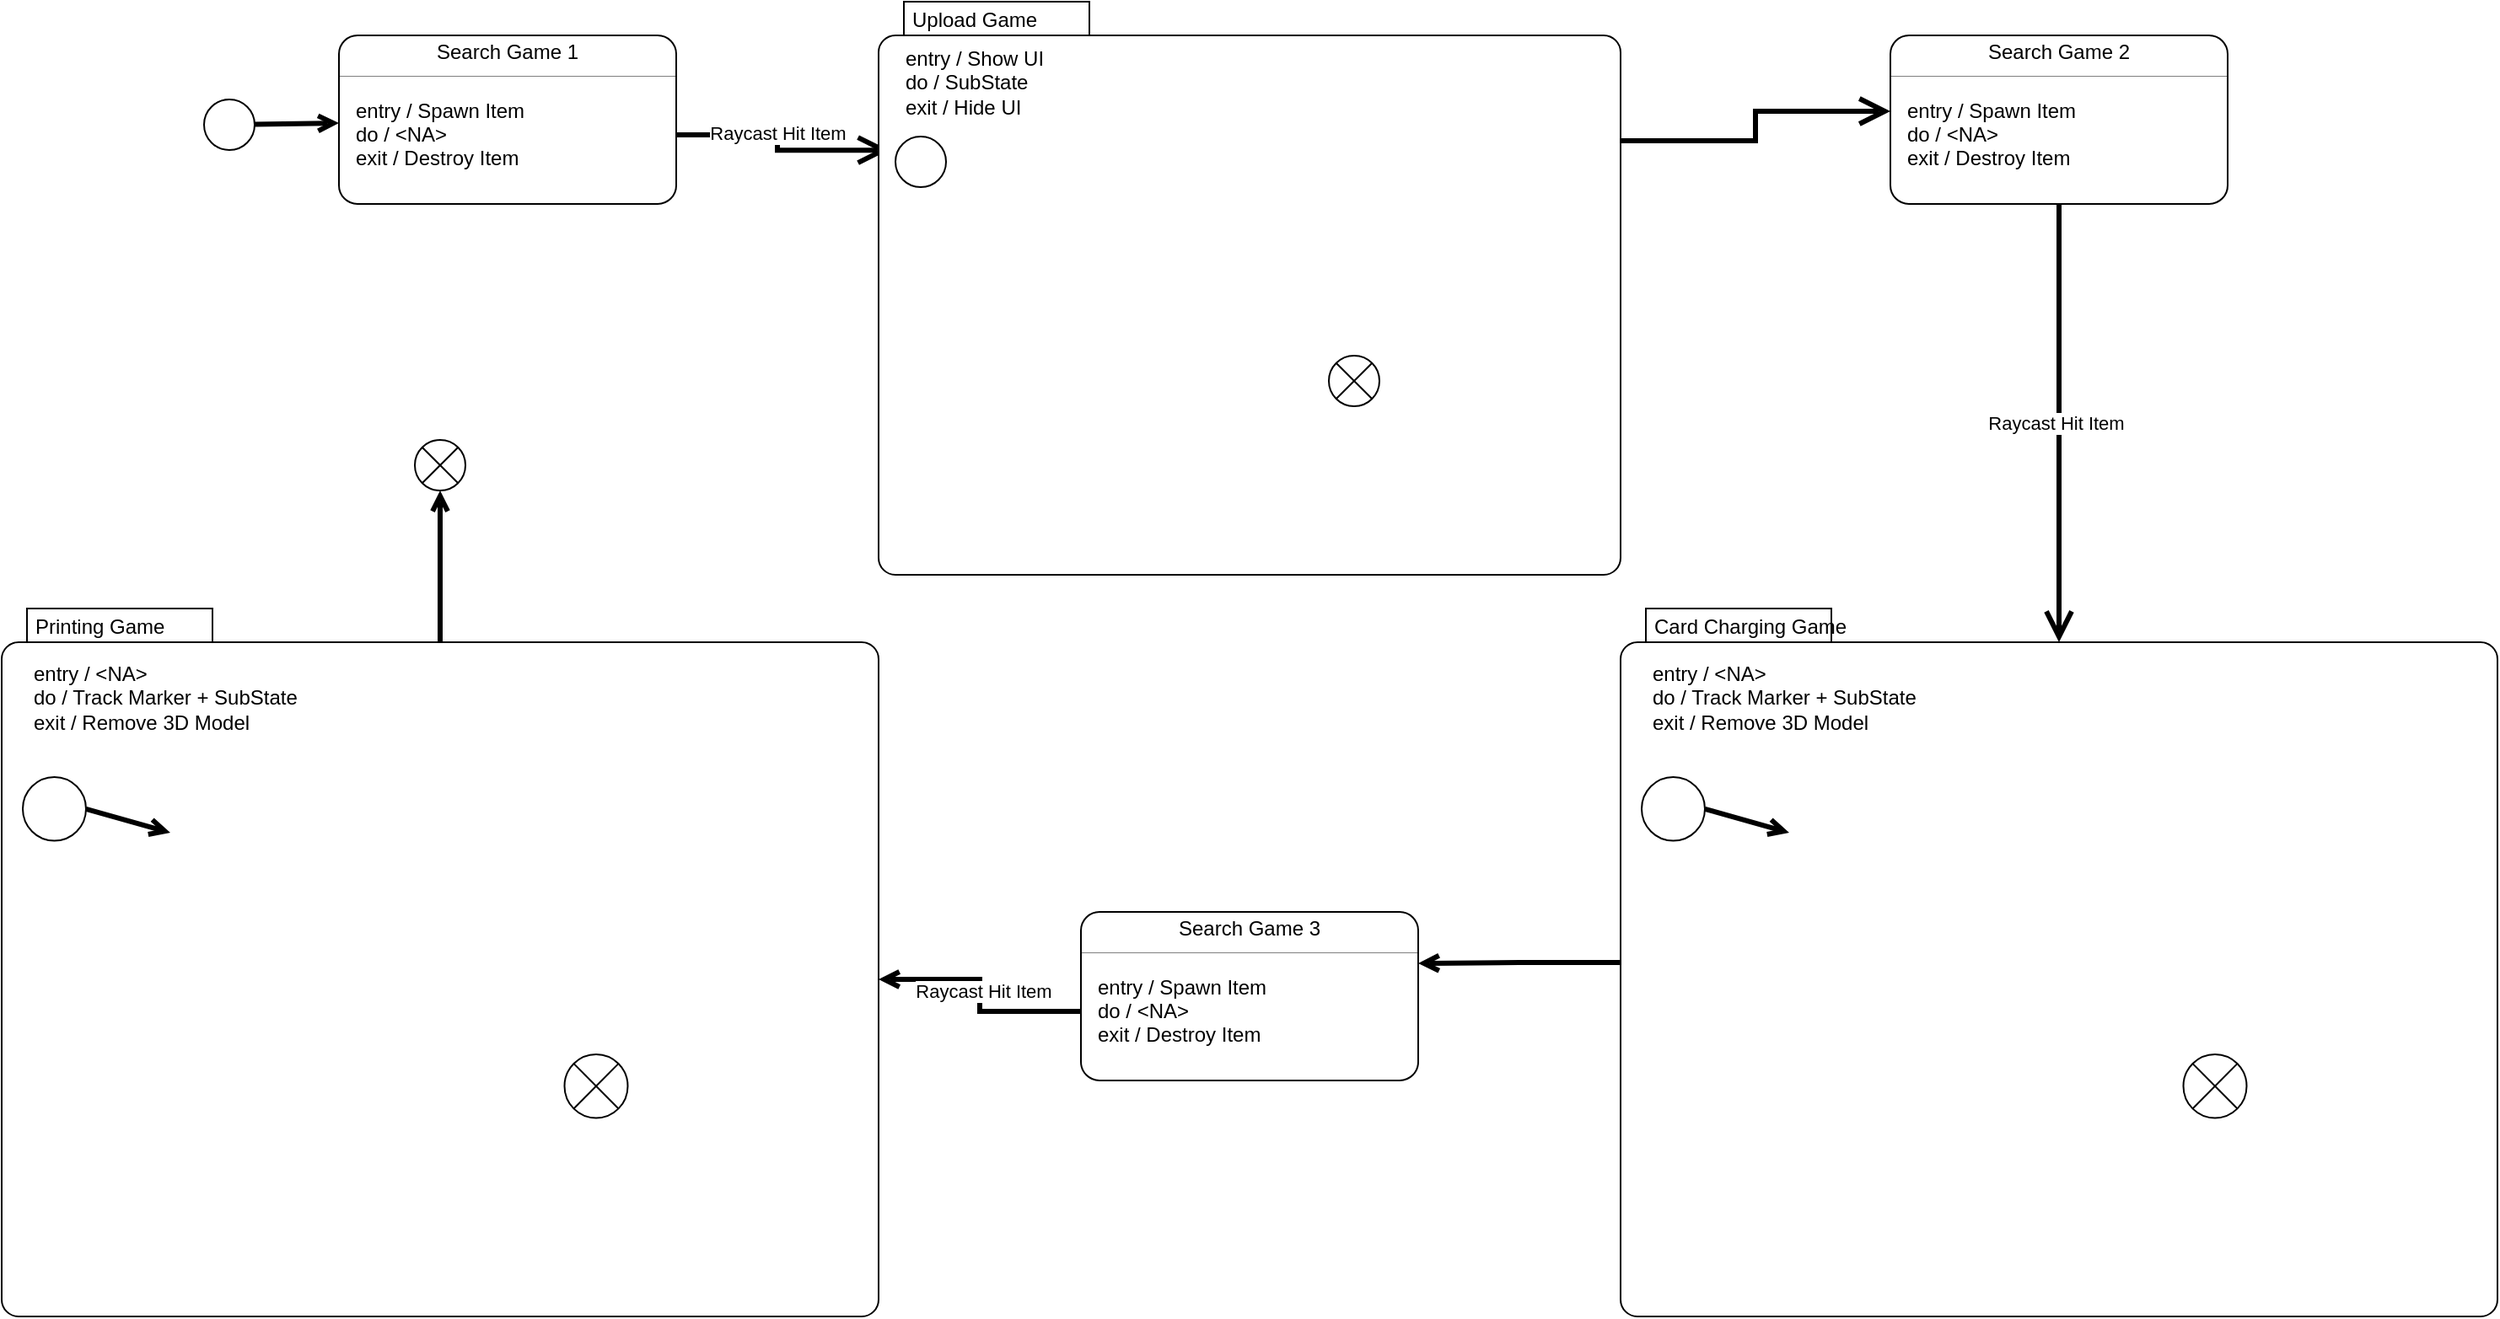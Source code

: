 <mxfile version="24.8.3">
  <diagram name="Seite-1" id="wQY5KsPMTsWH1tA1Gdz1">
    <mxGraphModel dx="1750" dy="838" grid="1" gridSize="10" guides="1" tooltips="1" connect="1" arrows="1" fold="1" page="1" pageScale="1" pageWidth="1654" pageHeight="2336" math="0" shadow="0">
      <root>
        <mxCell id="0" />
        <mxCell id="1" parent="0" />
        <mxCell id="04v_0-utMSh1Fu0-i88t-28" style="rounded=0;orthogonalLoop=1;jettySize=auto;html=1;entryX=0;entryY=1;entryDx=0;entryDy=0;elbow=vertical;strokeWidth=3;endArrow=open;endFill=0;" edge="1" parent="1" source="04v_0-utMSh1Fu0-i88t-19" target="04v_0-utMSh1Fu0-i88t-24">
          <mxGeometry relative="1" as="geometry" />
        </mxCell>
        <mxCell id="04v_0-utMSh1Fu0-i88t-19" value="" style="ellipse;" vertex="1" parent="1">
          <mxGeometry x="160" y="158" width="30" height="30" as="geometry" />
        </mxCell>
        <mxCell id="04v_0-utMSh1Fu0-i88t-20" value="" style="fontStyle=1;align=center;verticalAlign=middle;childLayout=stackLayout;horizontal=1;horizontalStack=0;resizeParent=1;resizeParentMax=0;resizeLast=0;marginBottom=0;rounded=1;absoluteArcSize=1;arcSize=22;" vertex="1" parent="1">
          <mxGeometry x="240" y="120" width="200" height="100" as="geometry" />
        </mxCell>
        <mxCell id="04v_0-utMSh1Fu0-i88t-21" value="Search Game 1" style="html=1;align=center;spacing=0;verticalAlign=middle;strokeColor=none;fillColor=none;whiteSpace=wrap;" vertex="1" parent="04v_0-utMSh1Fu0-i88t-20">
          <mxGeometry width="200" height="20" as="geometry" />
        </mxCell>
        <mxCell id="04v_0-utMSh1Fu0-i88t-22" value="" style="line;strokeWidth=0.25;fillColor=none;align=left;verticalAlign=middle;spacingTop=-1;spacingLeft=3;spacingRight=3;rotatable=0;labelPosition=right;points=[];portConstraint=eastwest;" vertex="1" parent="04v_0-utMSh1Fu0-i88t-20">
          <mxGeometry y="20" width="200" height="8" as="geometry" />
        </mxCell>
        <mxCell id="04v_0-utMSh1Fu0-i88t-23" value="" style="html=1;align=left;spacing=0;spacingLeft=10;verticalAlign=middle;strokeColor=none;fillColor=none;whiteSpace=wrap;" vertex="1" parent="04v_0-utMSh1Fu0-i88t-20">
          <mxGeometry y="28" width="200" height="10" as="geometry" />
        </mxCell>
        <mxCell id="04v_0-utMSh1Fu0-i88t-24" value="entry / Spawn Item" style="html=1;align=left;spacing=0;spacingLeft=10;verticalAlign=middle;strokeColor=none;fillColor=none;whiteSpace=wrap;" vertex="1" parent="04v_0-utMSh1Fu0-i88t-20">
          <mxGeometry y="38" width="200" height="14" as="geometry" />
        </mxCell>
        <mxCell id="04v_0-utMSh1Fu0-i88t-25" value="do / &amp;lt;NA&amp;gt;" style="html=1;align=left;spacing=0;spacingLeft=10;verticalAlign=middle;strokeColor=none;fillColor=none;whiteSpace=wrap;" vertex="1" parent="04v_0-utMSh1Fu0-i88t-20">
          <mxGeometry y="52" width="200" height="14" as="geometry" />
        </mxCell>
        <mxCell id="04v_0-utMSh1Fu0-i88t-26" value="exit / Destroy Item" style="html=1;align=left;spacingLeft=10;spacing=0;verticalAlign=middle;strokeColor=none;fillColor=none;whiteSpace=wrap;" vertex="1" parent="04v_0-utMSh1Fu0-i88t-20">
          <mxGeometry y="66" width="200" height="14" as="geometry" />
        </mxCell>
        <mxCell id="04v_0-utMSh1Fu0-i88t-27" value="" style="html=1;align=left;spacing=0;spacingLeft=10;verticalAlign=middle;strokeColor=none;fillColor=none;whiteSpace=wrap;" vertex="1" parent="04v_0-utMSh1Fu0-i88t-20">
          <mxGeometry y="80" width="200" height="20" as="geometry" />
        </mxCell>
        <mxCell id="04v_0-utMSh1Fu0-i88t-40" value="Raycast Hit Item" style="html=1;endArrow=open;endSize=12;strokeWidth=3;verticalAlign=bottom;rounded=0;exitX=1;exitY=0.5;exitDx=0;exitDy=0;entryX=0.014;entryY=0.259;entryDx=0;entryDy=0;entryPerimeter=0;edgeStyle=orthogonalEdgeStyle;" edge="1" parent="1" source="04v_0-utMSh1Fu0-i88t-25" target="04v_0-utMSh1Fu0-i88t-41">
          <mxGeometry width="160" relative="1" as="geometry">
            <mxPoint x="450" y="180" as="sourcePoint" />
            <mxPoint x="540" y="150" as="targetPoint" />
          </mxGeometry>
        </mxCell>
        <mxCell id="04v_0-utMSh1Fu0-i88t-50" value="" style="group" vertex="1" connectable="0" parent="1">
          <mxGeometry x="560" y="100" width="440" height="340" as="geometry" />
        </mxCell>
        <mxCell id="04v_0-utMSh1Fu0-i88t-41" value="Upload Game" style="shape=mxgraph.sysml.compState;html=1;align=left;verticalAlign=top;spacingTop=-3;spacingLeft=18;" vertex="1" parent="04v_0-utMSh1Fu0-i88t-50">
          <mxGeometry width="440" height="340" as="geometry" />
        </mxCell>
        <mxCell id="04v_0-utMSh1Fu0-i88t-49" value="&lt;div&gt;entry / Show UI&lt;/div&gt;&lt;div&gt;do / SubState&lt;/div&gt;&lt;div&gt;exit / Hide UI&lt;br&gt;&lt;/div&gt;" style="text;html=1;align=left;verticalAlign=top;whiteSpace=wrap;rounded=0;spacingLeft=4;labelPosition=center;verticalLabelPosition=middle;" vertex="1" parent="04v_0-utMSh1Fu0-i88t-50">
          <mxGeometry x="10" y="20" width="310" height="70" as="geometry" />
        </mxCell>
        <mxCell id="04v_0-utMSh1Fu0-i88t-43" value="" style="ellipse;" vertex="1" parent="04v_0-utMSh1Fu0-i88t-50">
          <mxGeometry x="10" y="80" width="30" height="30" as="geometry" />
        </mxCell>
        <mxCell id="04v_0-utMSh1Fu0-i88t-45" value="" style="shape=sumEllipse;perimeter=ellipsePerimeter;html=1;backgroundOutline=1;" vertex="1" parent="04v_0-utMSh1Fu0-i88t-50">
          <mxGeometry x="267" y="210" width="30" height="30" as="geometry" />
        </mxCell>
        <mxCell id="04v_0-utMSh1Fu0-i88t-51" value="" style="fontStyle=1;align=center;verticalAlign=middle;childLayout=stackLayout;horizontal=1;horizontalStack=0;resizeParent=1;resizeParentMax=0;resizeLast=0;marginBottom=0;rounded=1;absoluteArcSize=1;arcSize=22;" vertex="1" parent="1">
          <mxGeometry x="1160" y="120" width="200" height="100" as="geometry" />
        </mxCell>
        <mxCell id="04v_0-utMSh1Fu0-i88t-52" value="Search Game 2" style="html=1;align=center;spacing=0;verticalAlign=middle;strokeColor=none;fillColor=none;whiteSpace=wrap;" vertex="1" parent="04v_0-utMSh1Fu0-i88t-51">
          <mxGeometry width="200" height="20" as="geometry" />
        </mxCell>
        <mxCell id="04v_0-utMSh1Fu0-i88t-53" value="" style="line;strokeWidth=0.25;fillColor=none;align=left;verticalAlign=middle;spacingTop=-1;spacingLeft=3;spacingRight=3;rotatable=0;labelPosition=right;points=[];portConstraint=eastwest;" vertex="1" parent="04v_0-utMSh1Fu0-i88t-51">
          <mxGeometry y="20" width="200" height="8" as="geometry" />
        </mxCell>
        <mxCell id="04v_0-utMSh1Fu0-i88t-54" value="" style="html=1;align=left;spacing=0;spacingLeft=10;verticalAlign=middle;strokeColor=none;fillColor=none;whiteSpace=wrap;" vertex="1" parent="04v_0-utMSh1Fu0-i88t-51">
          <mxGeometry y="28" width="200" height="10" as="geometry" />
        </mxCell>
        <mxCell id="04v_0-utMSh1Fu0-i88t-55" value="entry / Spawn Item" style="html=1;align=left;spacing=0;spacingLeft=10;verticalAlign=middle;strokeColor=none;fillColor=none;whiteSpace=wrap;" vertex="1" parent="04v_0-utMSh1Fu0-i88t-51">
          <mxGeometry y="38" width="200" height="14" as="geometry" />
        </mxCell>
        <mxCell id="04v_0-utMSh1Fu0-i88t-56" value="do / &amp;lt;NA&amp;gt;" style="html=1;align=left;spacing=0;spacingLeft=10;verticalAlign=middle;strokeColor=none;fillColor=none;whiteSpace=wrap;" vertex="1" parent="04v_0-utMSh1Fu0-i88t-51">
          <mxGeometry y="52" width="200" height="14" as="geometry" />
        </mxCell>
        <mxCell id="04v_0-utMSh1Fu0-i88t-57" value="exit / Destroy Item" style="html=1;align=left;spacingLeft=10;spacing=0;verticalAlign=middle;strokeColor=none;fillColor=none;whiteSpace=wrap;" vertex="1" parent="04v_0-utMSh1Fu0-i88t-51">
          <mxGeometry y="66" width="200" height="14" as="geometry" />
        </mxCell>
        <mxCell id="04v_0-utMSh1Fu0-i88t-58" value="" style="html=1;align=left;spacing=0;spacingLeft=10;verticalAlign=middle;strokeColor=none;fillColor=none;whiteSpace=wrap;" vertex="1" parent="04v_0-utMSh1Fu0-i88t-51">
          <mxGeometry y="80" width="200" height="20" as="geometry" />
        </mxCell>
        <mxCell id="04v_0-utMSh1Fu0-i88t-59" value="" style="html=1;endArrow=open;endSize=12;strokeWidth=3;verticalAlign=bottom;rounded=0;exitX=1;exitY=0;exitDx=0;exitDy=82.5;entryX=0;entryY=0.5;entryDx=0;entryDy=0;edgeStyle=orthogonalEdgeStyle;exitPerimeter=0;" edge="1" parent="1" source="04v_0-utMSh1Fu0-i88t-41" target="04v_0-utMSh1Fu0-i88t-55">
          <mxGeometry width="160" relative="1" as="geometry">
            <mxPoint x="880" y="269" as="sourcePoint" />
            <mxPoint x="1004" y="260" as="targetPoint" />
          </mxGeometry>
        </mxCell>
        <mxCell id="04v_0-utMSh1Fu0-i88t-64" value="" style="group" vertex="1" connectable="0" parent="1">
          <mxGeometry x="1000" y="460" width="520" height="420" as="geometry" />
        </mxCell>
        <mxCell id="04v_0-utMSh1Fu0-i88t-65" value="Card Charging Game" style="shape=mxgraph.sysml.compState;html=1;align=left;verticalAlign=top;spacingTop=-3;spacingLeft=18;" vertex="1" parent="04v_0-utMSh1Fu0-i88t-64">
          <mxGeometry width="520" height="420" as="geometry" />
        </mxCell>
        <mxCell id="04v_0-utMSh1Fu0-i88t-66" value="&lt;div&gt;entry / &amp;lt;NA&amp;gt;&lt;br&gt;&lt;/div&gt;&lt;div&gt;do / Track Marker + SubState&lt;br&gt;&lt;/div&gt;&lt;div&gt;exit / Remove 3D Model&lt;br&gt;&lt;/div&gt;" style="text;html=1;align=left;verticalAlign=top;whiteSpace=wrap;rounded=0;spacingLeft=4;labelPosition=center;verticalLabelPosition=middle;" vertex="1" parent="04v_0-utMSh1Fu0-i88t-64">
          <mxGeometry x="12.5" y="25.185" width="387.5" height="88.148" as="geometry" />
        </mxCell>
        <mxCell id="04v_0-utMSh1Fu0-i88t-74" style="rounded=0;orthogonalLoop=1;jettySize=auto;html=1;exitX=1;exitY=0.5;exitDx=0;exitDy=0;entryX=0;entryY=0.5;entryDx=0;entryDy=0;strokeWidth=3;endArrow=open;endFill=0;" edge="1" parent="04v_0-utMSh1Fu0-i88t-64" source="04v_0-utMSh1Fu0-i88t-67">
          <mxGeometry relative="1" as="geometry">
            <mxPoint x="100" y="133" as="targetPoint" />
          </mxGeometry>
        </mxCell>
        <mxCell id="04v_0-utMSh1Fu0-i88t-67" value="" style="ellipse;" vertex="1" parent="04v_0-utMSh1Fu0-i88t-64">
          <mxGeometry x="12.5" y="100.001" width="37.5" height="37.778" as="geometry" />
        </mxCell>
        <mxCell id="04v_0-utMSh1Fu0-i88t-68" value="" style="shape=sumEllipse;perimeter=ellipsePerimeter;html=1;backgroundOutline=1;" vertex="1" parent="04v_0-utMSh1Fu0-i88t-64">
          <mxGeometry x="333.75" y="264.444" width="37.5" height="37.778" as="geometry" />
        </mxCell>
        <mxCell id="04v_0-utMSh1Fu0-i88t-70" value="" style="html=1;endArrow=open;endSize=12;strokeWidth=3;verticalAlign=bottom;rounded=0;exitX=0.5;exitY=1;exitDx=0;exitDy=0;entryX=0.5;entryY=0;entryDx=0;entryDy=20;edgeStyle=orthogonalEdgeStyle;entryPerimeter=0;" edge="1" parent="1" source="04v_0-utMSh1Fu0-i88t-58" target="04v_0-utMSh1Fu0-i88t-65">
          <mxGeometry width="160" relative="1" as="geometry">
            <mxPoint x="890" y="193" as="sourcePoint" />
            <mxPoint x="1010" y="175" as="targetPoint" />
          </mxGeometry>
        </mxCell>
        <mxCell id="04v_0-utMSh1Fu0-i88t-71" value="Raycast Hit Item" style="edgeLabel;html=1;align=center;verticalAlign=middle;resizable=0;points=[];" vertex="1" connectable="0" parent="04v_0-utMSh1Fu0-i88t-70">
          <mxGeometry x="-0.004" y="-2" relative="1" as="geometry">
            <mxPoint as="offset" />
          </mxGeometry>
        </mxCell>
        <mxCell id="04v_0-utMSh1Fu0-i88t-86" value="" style="fontStyle=1;align=center;verticalAlign=middle;childLayout=stackLayout;horizontal=1;horizontalStack=0;resizeParent=1;resizeParentMax=0;resizeLast=0;marginBottom=0;rounded=1;absoluteArcSize=1;arcSize=22;" vertex="1" parent="1">
          <mxGeometry x="680" y="640" width="200" height="100" as="geometry" />
        </mxCell>
        <mxCell id="04v_0-utMSh1Fu0-i88t-87" value="Search Game 3" style="html=1;align=center;spacing=0;verticalAlign=middle;strokeColor=none;fillColor=none;whiteSpace=wrap;" vertex="1" parent="04v_0-utMSh1Fu0-i88t-86">
          <mxGeometry width="200" height="20" as="geometry" />
        </mxCell>
        <mxCell id="04v_0-utMSh1Fu0-i88t-88" value="" style="line;strokeWidth=0.25;fillColor=none;align=left;verticalAlign=middle;spacingTop=-1;spacingLeft=3;spacingRight=3;rotatable=0;labelPosition=right;points=[];portConstraint=eastwest;" vertex="1" parent="04v_0-utMSh1Fu0-i88t-86">
          <mxGeometry y="20" width="200" height="8" as="geometry" />
        </mxCell>
        <mxCell id="04v_0-utMSh1Fu0-i88t-89" value="" style="html=1;align=left;spacing=0;spacingLeft=10;verticalAlign=middle;strokeColor=none;fillColor=none;whiteSpace=wrap;" vertex="1" parent="04v_0-utMSh1Fu0-i88t-86">
          <mxGeometry y="28" width="200" height="10" as="geometry" />
        </mxCell>
        <mxCell id="04v_0-utMSh1Fu0-i88t-90" value="entry / Spawn Item" style="html=1;align=left;spacing=0;spacingLeft=10;verticalAlign=middle;strokeColor=none;fillColor=none;whiteSpace=wrap;" vertex="1" parent="04v_0-utMSh1Fu0-i88t-86">
          <mxGeometry y="38" width="200" height="14" as="geometry" />
        </mxCell>
        <mxCell id="04v_0-utMSh1Fu0-i88t-91" value="do / &amp;lt;NA&amp;gt;" style="html=1;align=left;spacing=0;spacingLeft=10;verticalAlign=middle;strokeColor=none;fillColor=none;whiteSpace=wrap;" vertex="1" parent="04v_0-utMSh1Fu0-i88t-86">
          <mxGeometry y="52" width="200" height="14" as="geometry" />
        </mxCell>
        <mxCell id="04v_0-utMSh1Fu0-i88t-92" value="exit / Destroy Item" style="html=1;align=left;spacingLeft=10;spacing=0;verticalAlign=middle;strokeColor=none;fillColor=none;whiteSpace=wrap;" vertex="1" parent="04v_0-utMSh1Fu0-i88t-86">
          <mxGeometry y="66" width="200" height="14" as="geometry" />
        </mxCell>
        <mxCell id="04v_0-utMSh1Fu0-i88t-93" value="" style="html=1;align=left;spacing=0;spacingLeft=10;verticalAlign=middle;strokeColor=none;fillColor=none;whiteSpace=wrap;" vertex="1" parent="04v_0-utMSh1Fu0-i88t-86">
          <mxGeometry y="80" width="200" height="20" as="geometry" />
        </mxCell>
        <mxCell id="04v_0-utMSh1Fu0-i88t-95" style="edgeStyle=orthogonalEdgeStyle;rounded=0;orthogonalLoop=1;jettySize=auto;html=1;entryX=1;entryY=0.25;entryDx=0;entryDy=0;jumpSize=6;strokeWidth=3;endArrow=open;endFill=0;" edge="1" parent="1" source="04v_0-utMSh1Fu0-i88t-65" target="04v_0-utMSh1Fu0-i88t-89">
          <mxGeometry relative="1" as="geometry" />
        </mxCell>
        <mxCell id="04v_0-utMSh1Fu0-i88t-96" value="" style="group" vertex="1" connectable="0" parent="1">
          <mxGeometry x="40" y="460" width="520" height="420" as="geometry" />
        </mxCell>
        <mxCell id="04v_0-utMSh1Fu0-i88t-97" value="Printing Game" style="shape=mxgraph.sysml.compState;html=1;align=left;verticalAlign=top;spacingTop=-3;spacingLeft=18;" vertex="1" parent="04v_0-utMSh1Fu0-i88t-96">
          <mxGeometry width="520" height="420" as="geometry" />
        </mxCell>
        <mxCell id="04v_0-utMSh1Fu0-i88t-98" value="&lt;div&gt;entry / &amp;lt;NA&amp;gt;&lt;br&gt;&lt;/div&gt;&lt;div&gt;do / Track Marker + SubState&lt;br&gt;&lt;/div&gt;&lt;div&gt;exit / Remove 3D Model&lt;br&gt;&lt;/div&gt;" style="text;html=1;align=left;verticalAlign=top;whiteSpace=wrap;rounded=0;spacingLeft=4;labelPosition=center;verticalLabelPosition=middle;" vertex="1" parent="04v_0-utMSh1Fu0-i88t-96">
          <mxGeometry x="12.5" y="25.185" width="387.5" height="88.148" as="geometry" />
        </mxCell>
        <mxCell id="04v_0-utMSh1Fu0-i88t-99" style="rounded=0;orthogonalLoop=1;jettySize=auto;html=1;exitX=1;exitY=0.5;exitDx=0;exitDy=0;entryX=0;entryY=0.5;entryDx=0;entryDy=0;strokeWidth=3;endArrow=open;endFill=0;" edge="1" parent="04v_0-utMSh1Fu0-i88t-96" source="04v_0-utMSh1Fu0-i88t-100">
          <mxGeometry relative="1" as="geometry">
            <mxPoint x="100" y="133" as="targetPoint" />
          </mxGeometry>
        </mxCell>
        <mxCell id="04v_0-utMSh1Fu0-i88t-100" value="" style="ellipse;" vertex="1" parent="04v_0-utMSh1Fu0-i88t-96">
          <mxGeometry x="12.5" y="100.001" width="37.5" height="37.778" as="geometry" />
        </mxCell>
        <mxCell id="04v_0-utMSh1Fu0-i88t-101" value="" style="shape=sumEllipse;perimeter=ellipsePerimeter;html=1;backgroundOutline=1;" vertex="1" parent="04v_0-utMSh1Fu0-i88t-96">
          <mxGeometry x="333.75" y="264.444" width="37.5" height="37.778" as="geometry" />
        </mxCell>
        <mxCell id="04v_0-utMSh1Fu0-i88t-103" style="edgeStyle=orthogonalEdgeStyle;rounded=0;orthogonalLoop=1;jettySize=auto;html=1;entryX=1;entryY=0;entryDx=0;entryDy=220;entryPerimeter=0;strokeWidth=3;endArrow=open;endFill=0;" edge="1" parent="1" source="04v_0-utMSh1Fu0-i88t-91" target="04v_0-utMSh1Fu0-i88t-97">
          <mxGeometry relative="1" as="geometry" />
        </mxCell>
        <mxCell id="04v_0-utMSh1Fu0-i88t-104" value="Raycast Hit Item" style="edgeLabel;html=1;align=center;verticalAlign=middle;resizable=0;points=[];" vertex="1" connectable="0" parent="04v_0-utMSh1Fu0-i88t-103">
          <mxGeometry x="0.036" y="-2" relative="1" as="geometry">
            <mxPoint as="offset" />
          </mxGeometry>
        </mxCell>
        <mxCell id="04v_0-utMSh1Fu0-i88t-105" value="" style="shape=sumEllipse;perimeter=ellipsePerimeter;html=1;backgroundOutline=1;" vertex="1" parent="1">
          <mxGeometry x="285" y="360" width="30" height="30" as="geometry" />
        </mxCell>
        <mxCell id="04v_0-utMSh1Fu0-i88t-106" style="edgeStyle=orthogonalEdgeStyle;rounded=0;orthogonalLoop=1;jettySize=auto;html=1;exitX=0.5;exitY=0;exitDx=0;exitDy=20;exitPerimeter=0;entryX=0.5;entryY=1;entryDx=0;entryDy=0;strokeWidth=3;endArrow=open;endFill=0;" edge="1" parent="1" source="04v_0-utMSh1Fu0-i88t-97" target="04v_0-utMSh1Fu0-i88t-105">
          <mxGeometry relative="1" as="geometry" />
        </mxCell>
      </root>
    </mxGraphModel>
  </diagram>
</mxfile>

